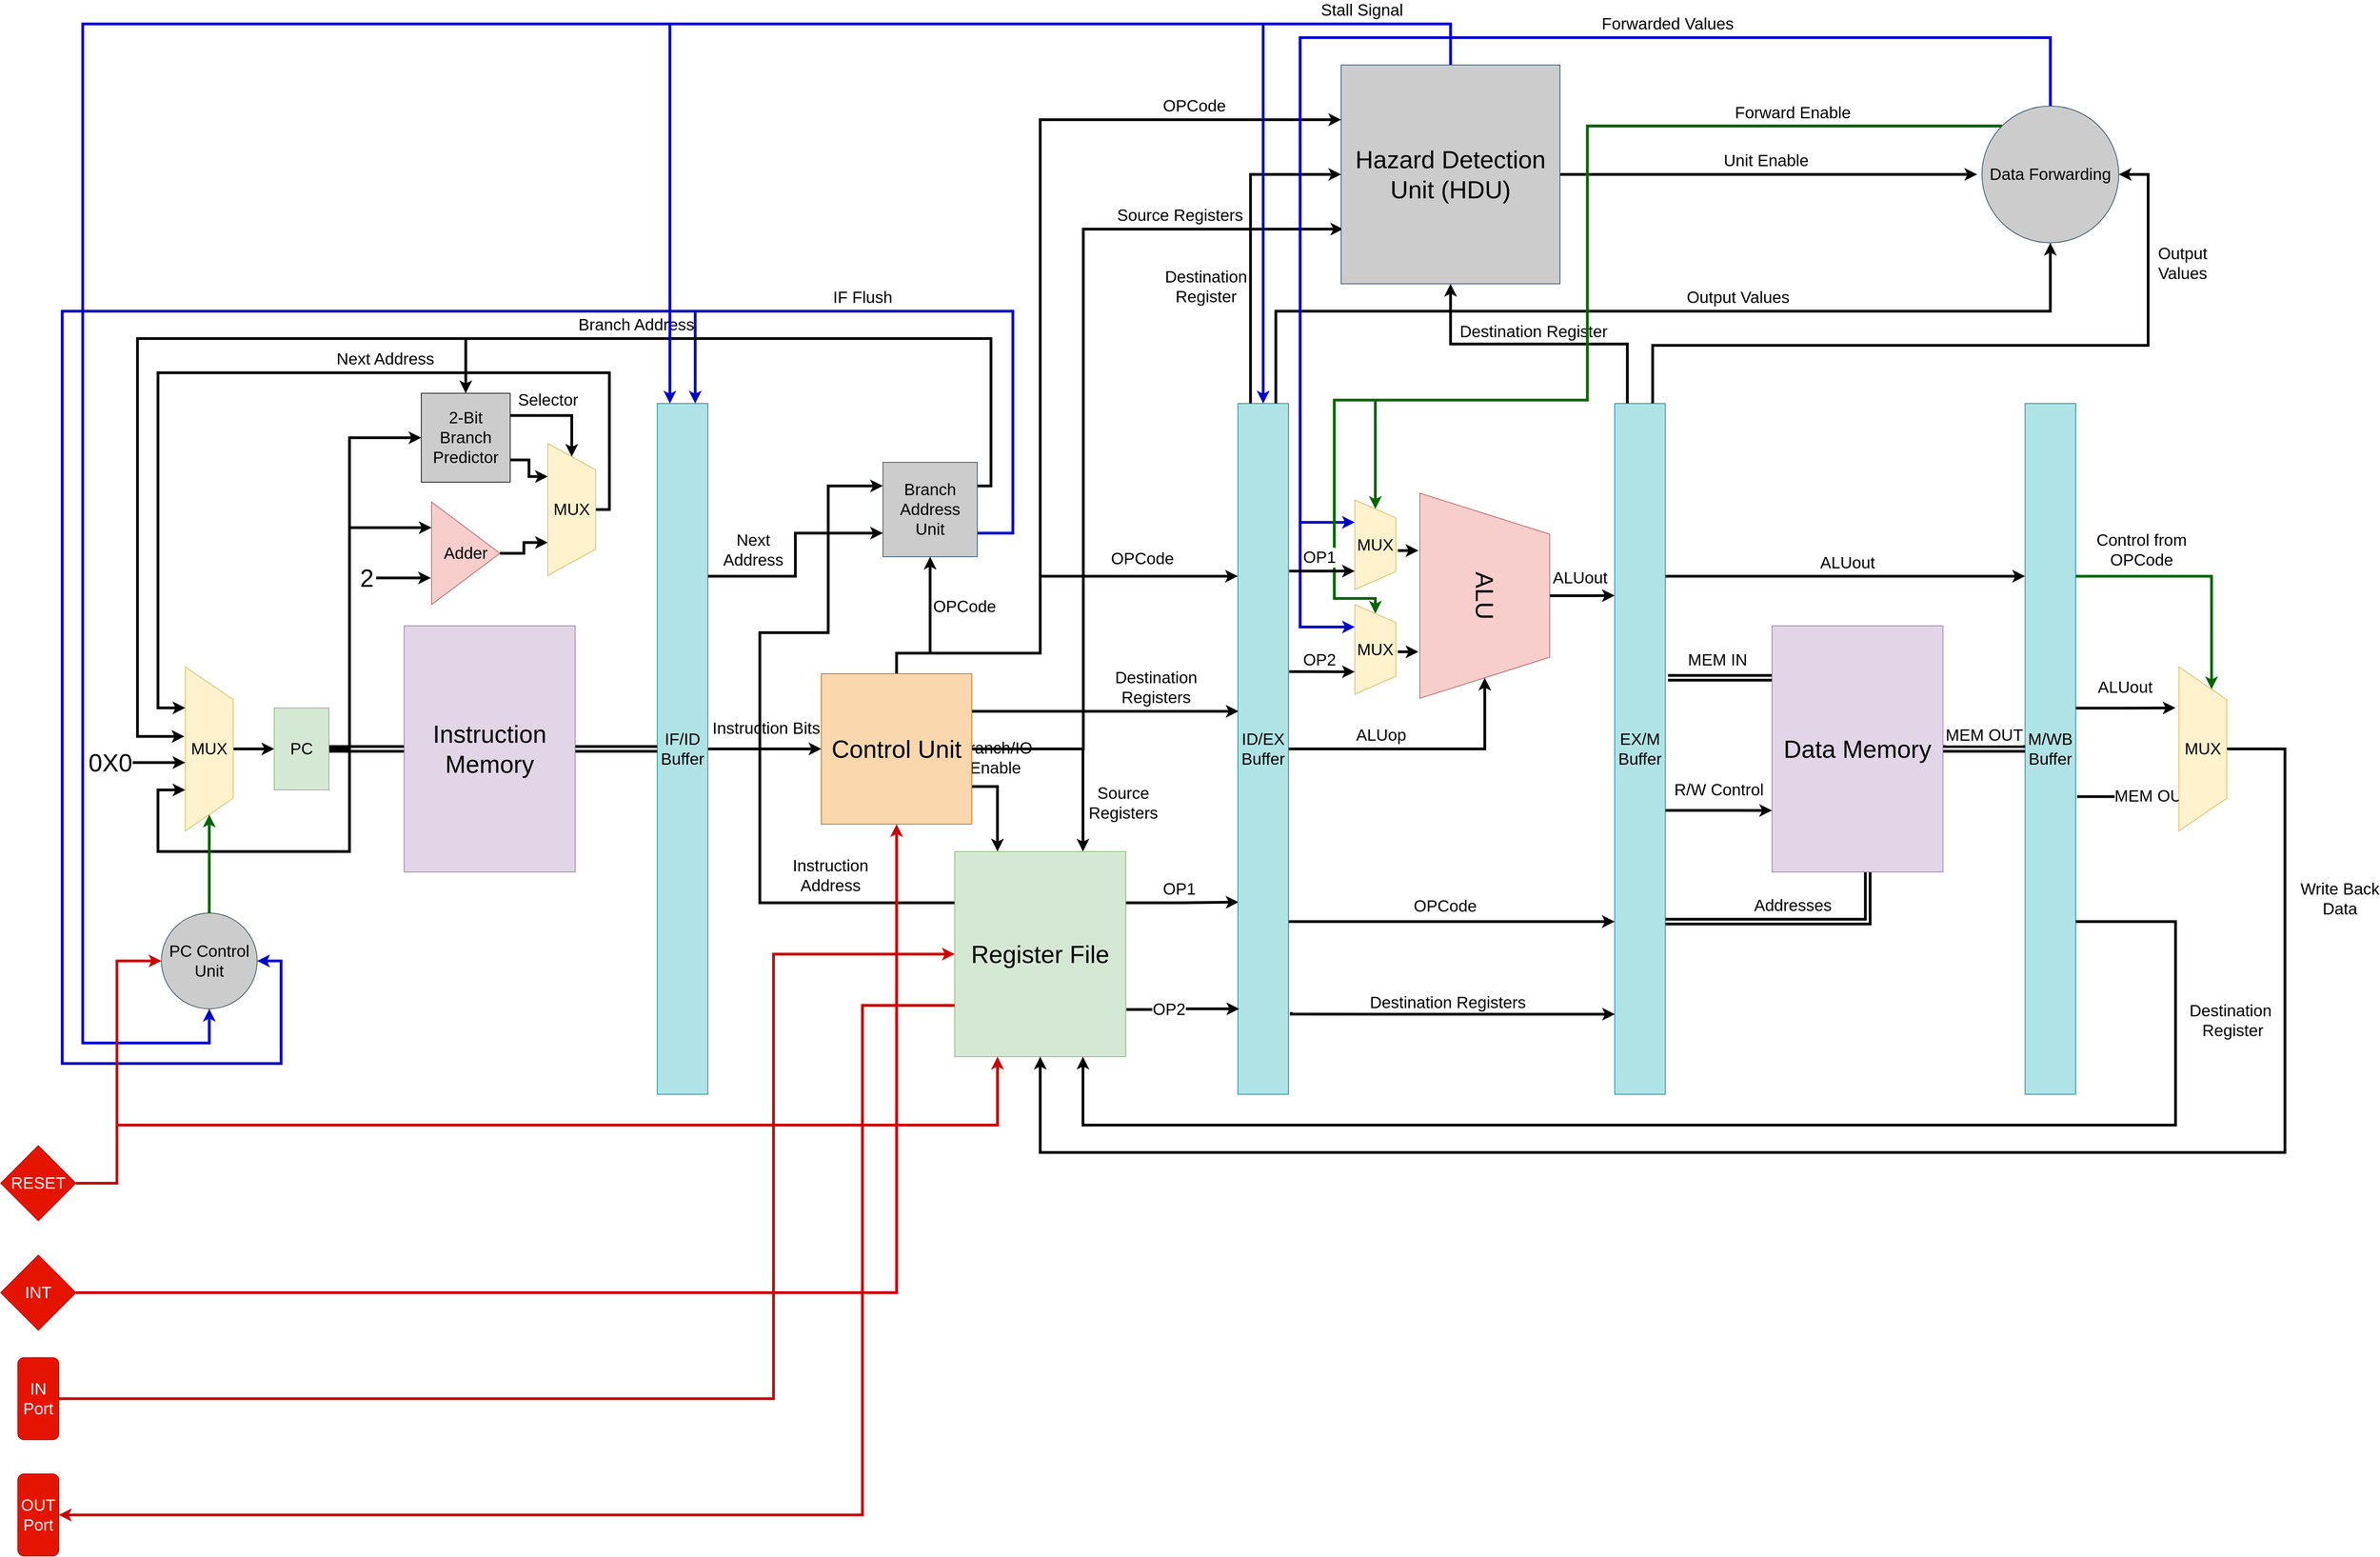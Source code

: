 <mxfile version="12.9.4" type="device"><diagram id="KedJpONGcXn5j1Daxanv" name="Page-1"><mxGraphModel dx="3958" dy="2390" grid="1" gridSize="10" guides="1" tooltips="1" connect="1" arrows="1" fold="1" page="1" pageScale="1" pageWidth="850" pageHeight="1100" math="0" shadow="0"><root><mxCell id="0"/><mxCell id="1" parent="0"/><mxCell id="0YQFUUWVZNCYyhDCYya--31" value="&lt;font style=&quot;font-size: 24px&quot;&gt;Instruction&amp;nbsp;Bits&lt;/font&gt;" style="edgeStyle=orthogonalEdgeStyle;rounded=0;orthogonalLoop=1;jettySize=auto;html=1;exitX=1;exitY=0.5;exitDx=0;exitDy=0;entryX=0;entryY=0.5;entryDx=0;entryDy=0;fillColor=none;strokeWidth=4;" parent="1" source="0YQFUUWVZNCYyhDCYya--1" target="0YQFUUWVZNCYyhDCYya--27" edge="1"><mxGeometry x="0.036" y="30" relative="1" as="geometry"><mxPoint x="-1" as="offset"/></mxGeometry></mxCell><mxCell id="0YQFUUWVZNCYyhDCYya--141" value="&lt;font style=&quot;font-size: 24px&quot;&gt;Next &lt;br&gt;Address&lt;/font&gt;" style="edgeStyle=orthogonalEdgeStyle;rounded=0;orthogonalLoop=1;jettySize=auto;html=1;exitX=1;exitY=0.25;exitDx=0;exitDy=0;entryX=0;entryY=0.75;entryDx=0;entryDy=0;strokeColor=#000000;strokeWidth=4;fillColor=none;" parent="1" source="0YQFUUWVZNCYyhDCYya--1" target="0YQFUUWVZNCYyhDCYya--40" edge="1"><mxGeometry x="0.038" y="62" relative="1" as="geometry"><mxPoint y="-1" as="offset"/></mxGeometry></mxCell><mxCell id="0YQFUUWVZNCYyhDCYya--1" value="&lt;font style=&quot;font-size: 24px&quot;&gt;IF/ID Buffer&lt;/font&gt;" style="rounded=0;whiteSpace=wrap;html=1;fillColor=#b0e3e6;strokeColor=#0e8088;" parent="1" vertex="1"><mxGeometry x="-100" y="125" width="74" height="1010" as="geometry"/></mxCell><mxCell id="0YQFUUWVZNCYyhDCYya--137" style="edgeStyle=orthogonalEdgeStyle;rounded=0;orthogonalLoop=1;jettySize=auto;html=1;exitX=1;exitY=0.5;exitDx=0;exitDy=0;entryX=0.75;entryY=1;entryDx=0;entryDy=0;strokeColor=#000000;strokeWidth=4;fillColor=none;" parent="1" source="0YQFUUWVZNCYyhDCYya--4" target="0YQFUUWVZNCYyhDCYya--134" edge="1"><mxGeometry relative="1" as="geometry"/></mxCell><mxCell id="0YQFUUWVZNCYyhDCYya--4" value="&lt;div&gt;&lt;span style=&quot;font-size: 24px&quot;&gt;Adder&lt;/span&gt;&lt;/div&gt;" style="triangle;whiteSpace=wrap;html=1;align=center;fillColor=#f8cecc;strokeColor=#b85450;" parent="1" vertex="1"><mxGeometry x="-430" y="269" width="100" height="150" as="geometry"/></mxCell><mxCell id="0YQFUUWVZNCYyhDCYya--5" value="" style="endArrow=classic;html=1;strokeWidth=4;" parent="1" edge="1"><mxGeometry width="50" height="50" relative="1" as="geometry"><mxPoint x="-511" y="380" as="sourcePoint"/><mxPoint x="-431" y="380" as="targetPoint"/></mxGeometry></mxCell><mxCell id="0YQFUUWVZNCYyhDCYya--6" value="&lt;font style=&quot;font-size: 36px&quot;&gt;2&lt;/font&gt;" style="text;html=1;align=center;verticalAlign=middle;resizable=0;points=[];autosize=1;" parent="1" vertex="1"><mxGeometry x="-545" y="365" width="40" height="30" as="geometry"/></mxCell><mxCell id="0YQFUUWVZNCYyhDCYya--10" style="edgeStyle=orthogonalEdgeStyle;rounded=0;orthogonalLoop=1;jettySize=auto;html=1;exitX=0.5;exitY=0;exitDx=0;exitDy=0;entryX=0;entryY=0.5;entryDx=0;entryDy=0;strokeWidth=4;" parent="1" source="0YQFUUWVZNCYyhDCYya--7" target="0YQFUUWVZNCYyhDCYya--9" edge="1"><mxGeometry relative="1" as="geometry"/></mxCell><mxCell id="0YQFUUWVZNCYyhDCYya--7" value="&lt;font style=&quot;font-size: 24px&quot;&gt;MUX&lt;/font&gt;" style="shape=trapezoid;perimeter=trapezoidPerimeter;whiteSpace=wrap;html=1;direction=south;fillColor=#fff2cc;strokeColor=#d6b656;" parent="1" vertex="1"><mxGeometry x="-790" y="510" width="70" height="240" as="geometry"/></mxCell><mxCell id="0YQFUUWVZNCYyhDCYya--13" style="edgeStyle=orthogonalEdgeStyle;rounded=0;orthogonalLoop=1;jettySize=auto;html=1;exitX=1;exitY=0.5;exitDx=0;exitDy=0;entryX=0;entryY=0.5;entryDx=0;entryDy=0;strokeWidth=4;shape=link;" parent="1" source="0YQFUUWVZNCYyhDCYya--9" target="0YQFUUWVZNCYyhDCYya--72" edge="1"><mxGeometry relative="1" as="geometry"><mxPoint x="-510" y="630" as="targetPoint"/></mxGeometry></mxCell><mxCell id="0YQFUUWVZNCYyhDCYya--14" style="edgeStyle=orthogonalEdgeStyle;rounded=0;orthogonalLoop=1;jettySize=auto;html=1;exitX=1;exitY=0.5;exitDx=0;exitDy=0;entryX=0;entryY=0.25;entryDx=0;entryDy=0;strokeWidth=4;" parent="1" source="0YQFUUWVZNCYyhDCYya--9" target="0YQFUUWVZNCYyhDCYya--4" edge="1"><mxGeometry relative="1" as="geometry"><Array as="points"><mxPoint x="-550" y="630"/><mxPoint x="-550" y="307"/></Array></mxGeometry></mxCell><mxCell id="0YQFUUWVZNCYyhDCYya--16" style="edgeStyle=orthogonalEdgeStyle;rounded=0;orthogonalLoop=1;jettySize=auto;html=1;exitX=1;exitY=0.5;exitDx=0;exitDy=0;entryX=0.75;entryY=1;entryDx=0;entryDy=0;strokeWidth=4;" parent="1" source="0YQFUUWVZNCYyhDCYya--9" target="0YQFUUWVZNCYyhDCYya--7" edge="1"><mxGeometry relative="1" as="geometry"><Array as="points"><mxPoint x="-550" y="630"/><mxPoint x="-550" y="780"/><mxPoint x="-830" y="780"/><mxPoint x="-830" y="690"/></Array></mxGeometry></mxCell><mxCell id="0YQFUUWVZNCYyhDCYya--133" style="edgeStyle=orthogonalEdgeStyle;rounded=0;orthogonalLoop=1;jettySize=auto;html=1;exitX=1;exitY=0.5;exitDx=0;exitDy=0;entryX=0;entryY=0.5;entryDx=0;entryDy=0;strokeColor=#000000;strokeWidth=4;fillColor=none;" parent="1" source="0YQFUUWVZNCYyhDCYya--9" target="0YQFUUWVZNCYyhDCYya--132" edge="1"><mxGeometry relative="1" as="geometry"><Array as="points"><mxPoint x="-550" y="630"/><mxPoint x="-550" y="175"/></Array></mxGeometry></mxCell><mxCell id="0YQFUUWVZNCYyhDCYya--9" value="&lt;font style=&quot;font-size: 24px&quot;&gt;PC&lt;/font&gt;" style="rounded=0;whiteSpace=wrap;html=1;fillColor=#d5e8d4;strokeColor=#82b366;" parent="1" vertex="1"><mxGeometry x="-660" y="570" width="80" height="120" as="geometry"/></mxCell><mxCell id="0YQFUUWVZNCYyhDCYya--19" style="edgeStyle=orthogonalEdgeStyle;rounded=0;orthogonalLoop=1;jettySize=auto;html=1;exitX=1;exitY=0.5;exitDx=0;exitDy=0;strokeWidth=4;shape=link;" parent="1" source="0YQFUUWVZNCYyhDCYya--72" edge="1"><mxGeometry relative="1" as="geometry"><mxPoint x="-100" y="630" as="targetPoint"/><mxPoint x="-160" y="630" as="sourcePoint"/></mxGeometry></mxCell><mxCell id="0YQFUUWVZNCYyhDCYya--24" style="edgeStyle=orthogonalEdgeStyle;rounded=0;orthogonalLoop=1;jettySize=auto;html=1;exitX=0.5;exitY=0;exitDx=0;exitDy=0;strokeColor=#006600;strokeWidth=4;" parent="1" source="0YQFUUWVZNCYyhDCYya--21" target="0YQFUUWVZNCYyhDCYya--7" edge="1"><mxGeometry relative="1" as="geometry"/></mxCell><mxCell id="0YQFUUWVZNCYyhDCYya--21" value="&lt;font style=&quot;font-size: 24px&quot;&gt;PC Control Unit&lt;/font&gt;" style="ellipse;whiteSpace=wrap;html=1;aspect=fixed;fillColor=#CCCCCC;strokeColor=#23445d;" parent="1" vertex="1"><mxGeometry x="-825" y="870" width="140" height="140" as="geometry"/></mxCell><mxCell id="0YQFUUWVZNCYyhDCYya--36" style="edgeStyle=orthogonalEdgeStyle;rounded=0;orthogonalLoop=1;jettySize=auto;html=1;exitX=1;exitY=0.25;exitDx=0;exitDy=0;fillColor=none;strokeWidth=4;" parent="1" source="0YQFUUWVZNCYyhDCYya--27" edge="1"><mxGeometry relative="1" as="geometry"><mxPoint x="750" y="575" as="targetPoint"/><Array as="points"><mxPoint x="710" y="575"/><mxPoint x="710" y="575"/></Array></mxGeometry></mxCell><mxCell id="0YQFUUWVZNCYyhDCYya--38" value="&lt;span style=&quot;font-size: 24px&quot;&gt;Destination &lt;br&gt;Registers&lt;/span&gt;" style="text;html=1;align=center;verticalAlign=middle;resizable=0;points=[];labelBackgroundColor=#ffffff;" parent="0YQFUUWVZNCYyhDCYya--36" vertex="1" connectable="0"><mxGeometry x="0.193" y="2" relative="1" as="geometry"><mxPoint x="36.67" y="-33" as="offset"/></mxGeometry></mxCell><mxCell id="0YQFUUWVZNCYyhDCYya--45" style="edgeStyle=orthogonalEdgeStyle;rounded=0;orthogonalLoop=1;jettySize=auto;html=1;exitX=0.5;exitY=0;exitDx=0;exitDy=0;entryX=0.5;entryY=1;entryDx=0;entryDy=0;fillColor=none;strokeWidth=4;" parent="1" source="0YQFUUWVZNCYyhDCYya--27" target="0YQFUUWVZNCYyhDCYya--40" edge="1"><mxGeometry relative="1" as="geometry"><Array as="points"><mxPoint x="250" y="490"/><mxPoint x="299" y="490"/></Array></mxGeometry></mxCell><mxCell id="0YQFUUWVZNCYyhDCYya--79" style="edgeStyle=orthogonalEdgeStyle;rounded=0;orthogonalLoop=1;jettySize=auto;html=1;exitX=1;exitY=0.5;exitDx=0;exitDy=0;entryX=0;entryY=0.75;entryDx=0;entryDy=0;fillColor=none;strokeWidth=4;" parent="1" edge="1"><mxGeometry relative="1" as="geometry"><Array as="points"><mxPoint x="523" y="630"/><mxPoint x="523" y="-130"/></Array><mxPoint x="363" y="630" as="sourcePoint"/><mxPoint x="903" y="-130" as="targetPoint"/></mxGeometry></mxCell><mxCell id="0YQFUUWVZNCYyhDCYya--84" value="&lt;font style=&quot;font-size: 24px&quot;&gt;Source Registers&lt;/font&gt;" style="text;html=1;align=center;verticalAlign=middle;resizable=0;points=[];labelBackgroundColor=#ffffff;" parent="0YQFUUWVZNCYyhDCYya--79" vertex="1" connectable="0"><mxGeometry x="0.632" y="8" relative="1" as="geometry"><mxPoint y="-12" as="offset"/></mxGeometry></mxCell><mxCell id="0YQFUUWVZNCYyhDCYya--80" value="&lt;font style=&quot;font-size: 24px&quot;&gt;OPCode&lt;/font&gt;" style="edgeStyle=orthogonalEdgeStyle;rounded=0;orthogonalLoop=1;jettySize=auto;html=1;exitX=0.5;exitY=0;exitDx=0;exitDy=0;entryX=0;entryY=0.25;entryDx=0;entryDy=0;fillColor=none;strokeWidth=4;" parent="1" source="0YQFUUWVZNCYyhDCYya--27" target="0YQFUUWVZNCYyhDCYya--73" edge="1"><mxGeometry x="0.705" y="20" relative="1" as="geometry"><Array as="points"><mxPoint x="250" y="490"/><mxPoint x="460" y="490"/><mxPoint x="460" y="-290"/></Array><mxPoint as="offset"/></mxGeometry></mxCell><mxCell id="0YQFUUWVZNCYyhDCYya--142" value="&lt;font style=&quot;font-size: 24px&quot;&gt;Instruction&lt;br&gt;Address&lt;/font&gt;" style="edgeStyle=orthogonalEdgeStyle;rounded=0;orthogonalLoop=1;jettySize=auto;html=1;exitX=0;exitY=0.25;exitDx=0;exitDy=0;entryX=0;entryY=0.25;entryDx=0;entryDy=0;strokeColor=#000000;strokeWidth=4;fillColor=none;" parent="1" source="0YQFUUWVZNCYyhDCYya--30" target="0YQFUUWVZNCYyhDCYya--40" edge="1"><mxGeometry x="-0.736" y="57" relative="1" as="geometry"><Array as="points"><mxPoint x="50" y="855"/><mxPoint x="50" y="460"/><mxPoint x="150" y="460"/><mxPoint x="150" y="246"/></Array><mxPoint x="-40" y="-97" as="offset"/></mxGeometry></mxCell><mxCell id="Mf_YbZoXSTMdhLAGvgSt-5" value="&lt;span style=&quot;font-size: 24px&quot;&gt;Branch/IO&lt;br&gt;&lt;/span&gt;&lt;span style=&quot;font-size: 24px&quot;&gt;Enable&lt;/span&gt;" style="edgeStyle=orthogonalEdgeStyle;rounded=0;orthogonalLoop=1;jettySize=auto;html=1;exitX=1;exitY=0.75;exitDx=0;exitDy=0;entryX=0.25;entryY=0;entryDx=0;entryDy=0;strokeColor=#000000;strokeWidth=4;" edge="1" parent="1" source="0YQFUUWVZNCYyhDCYya--27" target="0YQFUUWVZNCYyhDCYya--30"><mxGeometry x="-0.434" y="-67" relative="1" as="geometry"><Array as="points"><mxPoint x="398" y="685"/></Array><mxPoint x="63" y="-42" as="offset"/></mxGeometry></mxCell><mxCell id="Mf_YbZoXSTMdhLAGvgSt-6" value="&lt;span style=&quot;font-size: 24px&quot;&gt;Source &lt;br&gt;Registers&lt;/span&gt;" style="edgeStyle=orthogonalEdgeStyle;rounded=0;orthogonalLoop=1;jettySize=auto;html=1;exitX=1;exitY=0.5;exitDx=0;exitDy=0;entryX=0.75;entryY=0;entryDx=0;entryDy=0;strokeColor=#000000;strokeWidth=4;" edge="1" parent="1" source="0YQFUUWVZNCYyhDCYya--27" target="0YQFUUWVZNCYyhDCYya--30"><mxGeometry x="0.552" y="57" relative="1" as="geometry"><mxPoint x="1" y="-1" as="offset"/></mxGeometry></mxCell><mxCell id="Mf_YbZoXSTMdhLAGvgSt-8" style="edgeStyle=orthogonalEdgeStyle;rounded=0;orthogonalLoop=1;jettySize=auto;html=1;exitX=0.5;exitY=0;exitDx=0;exitDy=0;entryX=0;entryY=0.25;entryDx=0;entryDy=0;strokeColor=#000000;strokeWidth=4;" edge="1" parent="1" source="0YQFUUWVZNCYyhDCYya--27" target="0YQFUUWVZNCYyhDCYya--37"><mxGeometry relative="1" as="geometry"><Array as="points"><mxPoint x="250" y="490"/><mxPoint x="460" y="490"/><mxPoint x="460" y="378"/></Array></mxGeometry></mxCell><mxCell id="0YQFUUWVZNCYyhDCYya--27" value="&lt;font style=&quot;font-size: 36px&quot;&gt;Control Unit&lt;/font&gt;" style="whiteSpace=wrap;html=1;aspect=fixed;fillColor=#fad7ac;strokeColor=#b46504;" parent="1" vertex="1"><mxGeometry x="140" y="520" width="220" height="220" as="geometry"/></mxCell><mxCell id="0YQFUUWVZNCYyhDCYya--44" value="&lt;font style=&quot;font-size: 24px&quot;&gt;OP1&lt;br&gt;&lt;/font&gt;" style="edgeStyle=orthogonalEdgeStyle;rounded=0;orthogonalLoop=1;jettySize=auto;html=1;exitX=1;exitY=0.25;exitDx=0;exitDy=0;fillColor=none;strokeWidth=4;" parent="1" source="0YQFUUWVZNCYyhDCYya--30" edge="1"><mxGeometry x="-0.059" y="20" relative="1" as="geometry"><mxPoint x="750" y="854" as="targetPoint"/><mxPoint as="offset"/></mxGeometry></mxCell><mxCell id="i5M3Qgs1xNq90Zo2xKwt-6" style="edgeStyle=orthogonalEdgeStyle;rounded=0;orthogonalLoop=1;jettySize=auto;html=1;exitX=0;exitY=0.75;exitDx=0;exitDy=0;entryX=0.5;entryY=0;entryDx=0;entryDy=0;strokeColor=#CC0000;strokeWidth=4;" parent="1" source="0YQFUUWVZNCYyhDCYya--30" target="i5M3Qgs1xNq90Zo2xKwt-3" edge="1"><mxGeometry relative="1" as="geometry"><Array as="points"><mxPoint x="200" y="1005"/><mxPoint x="200" y="1750"/></Array></mxGeometry></mxCell><mxCell id="0YQFUUWVZNCYyhDCYya--30" value="&lt;font style=&quot;font-size: 36px&quot;&gt;Register File&lt;/font&gt;" style="rounded=0;whiteSpace=wrap;html=1;fillColor=#d5e8d4;strokeColor=#82b366;" parent="1" vertex="1"><mxGeometry x="335" y="780" width="250" height="300" as="geometry"/></mxCell><mxCell id="0YQFUUWVZNCYyhDCYya--53" value="&lt;font style=&quot;font-size: 24px&quot;&gt;ALUop&lt;/font&gt;" style="edgeStyle=orthogonalEdgeStyle;rounded=0;orthogonalLoop=1;jettySize=auto;html=1;exitX=1;exitY=0.5;exitDx=0;exitDy=0;entryX=1;entryY=0.5;entryDx=0;entryDy=0;fillColor=none;strokeWidth=4;" parent="1" source="0YQFUUWVZNCYyhDCYya--37" target="0YQFUUWVZNCYyhDCYya--47" edge="1"><mxGeometry x="-0.314" y="20" relative="1" as="geometry"><Array as="points"><mxPoint x="1110" y="630"/></Array><mxPoint x="1" as="offset"/></mxGeometry></mxCell><mxCell id="0YQFUUWVZNCYyhDCYya--54" style="edgeStyle=orthogonalEdgeStyle;rounded=0;orthogonalLoop=1;jettySize=auto;html=1;exitX=1;exitY=0.75;exitDx=0;exitDy=0;entryX=0;entryY=0.75;entryDx=0;entryDy=0;fillColor=none;strokeWidth=4;" parent="1" source="0YQFUUWVZNCYyhDCYya--37" target="0YQFUUWVZNCYyhDCYya--50" edge="1"><mxGeometry relative="1" as="geometry"/></mxCell><mxCell id="0YQFUUWVZNCYyhDCYya--55" value="&lt;font style=&quot;font-size: 24px&quot;&gt;OPCode&amp;nbsp;&lt;/font&gt;" style="text;html=1;align=center;verticalAlign=middle;resizable=0;points=[];labelBackgroundColor=#ffffff;" parent="0YQFUUWVZNCYyhDCYya--54" vertex="1" connectable="0"><mxGeometry x="-0.177" y="-9" relative="1" as="geometry"><mxPoint x="35" y="-31.5" as="offset"/></mxGeometry></mxCell><mxCell id="0YQFUUWVZNCYyhDCYya--81" value="&lt;font style=&quot;font-size: 24px&quot;&gt;Destination&lt;br&gt;Register&lt;/font&gt;" style="edgeStyle=orthogonalEdgeStyle;rounded=0;orthogonalLoop=1;jettySize=auto;html=1;exitX=0.25;exitY=0;exitDx=0;exitDy=0;entryX=0;entryY=0.5;entryDx=0;entryDy=0;fillColor=none;strokeWidth=4;" parent="1" source="0YQFUUWVZNCYyhDCYya--37" target="0YQFUUWVZNCYyhDCYya--73" edge="1"><mxGeometry x="-0.265" y="66" relative="1" as="geometry"><mxPoint y="1" as="offset"/></mxGeometry></mxCell><mxCell id="0YQFUUWVZNCYyhDCYya--89" value="&lt;font style=&quot;font-size: 24px&quot;&gt;Output Values&lt;/font&gt;" style="edgeStyle=orthogonalEdgeStyle;rounded=0;orthogonalLoop=1;jettySize=auto;html=1;exitX=0.75;exitY=0;exitDx=0;exitDy=0;entryX=0.5;entryY=1;entryDx=0;entryDy=0;fillColor=none;strokeWidth=4;" parent="1" source="0YQFUUWVZNCYyhDCYya--37" target="0YQFUUWVZNCYyhDCYya--85" edge="1"><mxGeometry x="0.185" y="20" relative="1" as="geometry"><Array as="points"><mxPoint x="805" y="-10"/><mxPoint x="1937" y="-10"/></Array><mxPoint as="offset"/></mxGeometry></mxCell><mxCell id="Mf_YbZoXSTMdhLAGvgSt-16" style="edgeStyle=orthogonalEdgeStyle;rounded=0;orthogonalLoop=1;jettySize=auto;html=1;exitX=1.054;exitY=0.881;exitDx=0;exitDy=0;entryX=0.005;entryY=0.884;entryDx=0;entryDy=0;strokeColor=#000000;strokeWidth=4;exitPerimeter=0;entryPerimeter=0;" edge="1" parent="1" source="0YQFUUWVZNCYyhDCYya--37" target="0YQFUUWVZNCYyhDCYya--50"><mxGeometry relative="1" as="geometry"><Array as="points"><mxPoint x="827" y="1018"/></Array></mxGeometry></mxCell><mxCell id="0YQFUUWVZNCYyhDCYya--37" value="&lt;font style=&quot;font-size: 24px&quot;&gt;ID/EX Buffer&lt;/font&gt;" style="rounded=0;whiteSpace=wrap;html=1;fillColor=#b0e3e6;strokeColor=#0e8088;" parent="1" vertex="1"><mxGeometry x="749" y="125" width="74" height="1010" as="geometry"/></mxCell><mxCell id="0YQFUUWVZNCYyhDCYya--42" style="edgeStyle=orthogonalEdgeStyle;rounded=0;orthogonalLoop=1;jettySize=auto;html=1;exitX=1;exitY=0.25;exitDx=0;exitDy=0;entryX=0.424;entryY=1.019;entryDx=0;entryDy=0;fillColor=none;strokeWidth=4;entryPerimeter=0;" parent="1" source="0YQFUUWVZNCYyhDCYya--40" target="0YQFUUWVZNCYyhDCYya--7" edge="1"><mxGeometry relative="1" as="geometry"><Array as="points"><mxPoint x="388" y="246"/><mxPoint x="388" y="30"/><mxPoint x="-860" y="30"/><mxPoint x="-860" y="612"/></Array></mxGeometry></mxCell><mxCell id="0YQFUUWVZNCYyhDCYya--43" value="&lt;font style=&quot;font-size: 24px&quot;&gt;Branch Address&lt;/font&gt;" style="text;html=1;align=center;verticalAlign=middle;resizable=0;points=[];labelBackgroundColor=#ffffff;" parent="0YQFUUWVZNCYyhDCYya--42" vertex="1" connectable="0"><mxGeometry x="-0.518" y="10" relative="1" as="geometry"><mxPoint x="-240" y="-30" as="offset"/></mxGeometry></mxCell><mxCell id="0YQFUUWVZNCYyhDCYya--140" value="&lt;font style=&quot;font-size: 24px&quot;&gt;IF Flush&lt;/font&gt;" style="edgeStyle=orthogonalEdgeStyle;rounded=0;orthogonalLoop=1;jettySize=auto;html=1;exitX=1;exitY=0.75;exitDx=0;exitDy=0;entryX=0.75;entryY=0;entryDx=0;entryDy=0;strokeColor=#0000CC;strokeWidth=4;fillColor=none;" parent="1" source="0YQFUUWVZNCYyhDCYya--40" target="0YQFUUWVZNCYyhDCYya--1" edge="1"><mxGeometry x="0.222" y="-20" relative="1" as="geometry"><Array as="points"><mxPoint x="420" y="315"/><mxPoint x="420" y="-10"/><mxPoint x="-44" y="-10"/></Array><mxPoint as="offset"/></mxGeometry></mxCell><mxCell id="i5M3Qgs1xNq90Zo2xKwt-1" style="edgeStyle=orthogonalEdgeStyle;rounded=0;orthogonalLoop=1;jettySize=auto;html=1;exitX=1;exitY=0.25;exitDx=0;exitDy=0;entryX=0.5;entryY=0;entryDx=0;entryDy=0;strokeWidth=4;" parent="1" source="0YQFUUWVZNCYyhDCYya--40" target="0YQFUUWVZNCYyhDCYya--132" edge="1"><mxGeometry relative="1" as="geometry"><Array as="points"><mxPoint x="388" y="246"/><mxPoint x="388" y="30"/><mxPoint x="-380" y="30"/></Array></mxGeometry></mxCell><mxCell id="Mf_YbZoXSTMdhLAGvgSt-1" style="edgeStyle=orthogonalEdgeStyle;rounded=0;orthogonalLoop=1;jettySize=auto;html=1;exitX=1;exitY=0.75;exitDx=0;exitDy=0;entryX=1;entryY=0.5;entryDx=0;entryDy=0;strokeWidth=4;strokeColor=#0000CC;" edge="1" parent="1" source="0YQFUUWVZNCYyhDCYya--40" target="0YQFUUWVZNCYyhDCYya--21"><mxGeometry relative="1" as="geometry"><Array as="points"><mxPoint x="420" y="315"/><mxPoint x="420" y="-10"/><mxPoint x="-970" y="-10"/><mxPoint x="-970" y="1090"/><mxPoint x="-650" y="1090"/><mxPoint x="-650" y="940"/></Array></mxGeometry></mxCell><mxCell id="0YQFUUWVZNCYyhDCYya--40" value="&lt;font style=&quot;font-size: 24px&quot;&gt;Branch Address Unit&lt;/font&gt;" style="whiteSpace=wrap;html=1;aspect=fixed;fillColor=#CCCCCC;strokeColor=#23445d;" parent="1" vertex="1"><mxGeometry x="230" y="211" width="138" height="138" as="geometry"/></mxCell><mxCell id="0YQFUUWVZNCYyhDCYya--64" value="&lt;font style=&quot;font-size: 24px&quot;&gt;ALUout&lt;/font&gt;" style="edgeStyle=orthogonalEdgeStyle;rounded=0;orthogonalLoop=1;jettySize=auto;html=1;exitX=0.5;exitY=0;exitDx=0;exitDy=0;fillColor=none;entryX=0;entryY=0.278;entryDx=0;entryDy=0;entryPerimeter=0;strokeWidth=4;" parent="1" source="0YQFUUWVZNCYyhDCYya--47" target="0YQFUUWVZNCYyhDCYya--50" edge="1"><mxGeometry x="0.002" y="26" relative="1" as="geometry"><mxPoint x="1290" y="406" as="targetPoint"/><mxPoint x="-3" as="offset"/></mxGeometry></mxCell><mxCell id="0YQFUUWVZNCYyhDCYya--47" value="&lt;font style=&quot;font-size: 36px&quot;&gt;ALU&lt;/font&gt;" style="shape=trapezoid;perimeter=trapezoidPerimeter;whiteSpace=wrap;html=1;rotation=90;fillColor=#f8cecc;strokeColor=#b85450;" parent="1" vertex="1"><mxGeometry x="960" y="311" width="300" height="190" as="geometry"/></mxCell><mxCell id="0YQFUUWVZNCYyhDCYya--59" style="edgeStyle=orthogonalEdgeStyle;rounded=0;orthogonalLoop=1;jettySize=auto;html=1;exitX=1;exitY=0.25;exitDx=0;exitDy=0;entryX=0;entryY=0.25;entryDx=0;entryDy=0;fillColor=none;strokeWidth=4;" parent="1" source="0YQFUUWVZNCYyhDCYya--50" target="0YQFUUWVZNCYyhDCYya--56" edge="1"><mxGeometry relative="1" as="geometry"/></mxCell><mxCell id="0YQFUUWVZNCYyhDCYya--65" value="&lt;font style=&quot;font-size: 24px&quot;&gt;ALUout&lt;/font&gt;" style="text;html=1;align=center;verticalAlign=middle;resizable=0;points=[];labelBackgroundColor=#ffffff;" parent="0YQFUUWVZNCYyhDCYya--59" vertex="1" connectable="0"><mxGeometry x="-0.399" y="-2" relative="1" as="geometry"><mxPoint x="108" y="-21.5" as="offset"/></mxGeometry></mxCell><mxCell id="0YQFUUWVZNCYyhDCYya--60" value="&lt;font style=&quot;font-size: 24px&quot;&gt;MEM IN&lt;/font&gt;" style="edgeStyle=orthogonalEdgeStyle;rounded=0;orthogonalLoop=1;jettySize=auto;html=1;exitX=1.054;exitY=0.397;exitDx=0;exitDy=0;entryX=0;entryY=0.211;entryDx=0;entryDy=0;entryPerimeter=0;fillColor=none;exitPerimeter=0;strokeWidth=4;shape=link;" parent="1" edge="1"><mxGeometry x="-0.053" y="26" relative="1" as="geometry"><mxPoint x="1377.996" y="525.97" as="sourcePoint"/><mxPoint x="1530" y="525.96" as="targetPoint"/><mxPoint as="offset"/></mxGeometry></mxCell><mxCell id="0YQFUUWVZNCYyhDCYya--61" value="&lt;font style=&quot;font-size: 24px&quot;&gt;R/W Control&lt;/font&gt;" style="edgeStyle=orthogonalEdgeStyle;rounded=0;orthogonalLoop=1;jettySize=auto;html=1;exitX=1;exitY=0.589;exitDx=0;exitDy=0;entryX=0;entryY=0.75;entryDx=0;entryDy=0;fillColor=none;exitPerimeter=0;strokeWidth=4;" parent="1" source="0YQFUUWVZNCYyhDCYya--50" target="0YQFUUWVZNCYyhDCYya--57" edge="1"><mxGeometry x="-0.001" y="30" relative="1" as="geometry"><mxPoint as="offset"/></mxGeometry></mxCell><mxCell id="0YQFUUWVZNCYyhDCYya--63" value="&lt;font style=&quot;font-size: 24px&quot;&gt;Addresses&lt;/font&gt;" style="edgeStyle=orthogonalEdgeStyle;rounded=0;orthogonalLoop=1;jettySize=auto;html=1;exitX=1;exitY=0.75;exitDx=0;exitDy=0;entryX=0.56;entryY=1;entryDx=0;entryDy=0;entryPerimeter=0;fillColor=none;strokeWidth=4;shape=link;" parent="1" source="0YQFUUWVZNCYyhDCYya--50" target="0YQFUUWVZNCYyhDCYya--57" edge="1"><mxGeometry x="0.729" y="110" relative="1" as="geometry"><mxPoint y="-1" as="offset"/></mxGeometry></mxCell><mxCell id="0YQFUUWVZNCYyhDCYya--83" value="&lt;font style=&quot;font-size: 24px&quot;&gt;Destination Register&lt;/font&gt;" style="edgeStyle=orthogonalEdgeStyle;rounded=0;orthogonalLoop=1;jettySize=auto;html=1;exitX=0.25;exitY=0;exitDx=0;exitDy=0;entryX=0.5;entryY=1;entryDx=0;entryDy=0;fillColor=none;strokeWidth=4;" parent="1" source="0YQFUUWVZNCYyhDCYya--50" target="0YQFUUWVZNCYyhDCYya--73" edge="1"><mxGeometry x="0.037" y="-18" relative="1" as="geometry"><Array as="points"><mxPoint x="1319" y="38"/><mxPoint x="1060" y="38"/></Array><mxPoint as="offset"/></mxGeometry></mxCell><mxCell id="0YQFUUWVZNCYyhDCYya--88" value="&lt;font style=&quot;font-size: 24px&quot;&gt;Output &lt;br&gt;Values&lt;/font&gt;" style="edgeStyle=orthogonalEdgeStyle;rounded=0;orthogonalLoop=1;jettySize=auto;html=1;exitX=0.75;exitY=0;exitDx=0;exitDy=0;fillColor=none;entryX=1;entryY=0.5;entryDx=0;entryDy=0;strokeWidth=4;" parent="1" source="0YQFUUWVZNCYyhDCYya--50" target="0YQFUUWVZNCYyhDCYya--85" edge="1"><mxGeometry x="0.686" y="-50" relative="1" as="geometry"><mxPoint x="2000" y="-100" as="targetPoint"/><Array as="points"><mxPoint x="1356" y="40"/><mxPoint x="2080" y="40"/><mxPoint x="2080" y="-210"/></Array><mxPoint as="offset"/></mxGeometry></mxCell><mxCell id="0YQFUUWVZNCYyhDCYya--50" value="&lt;font style=&quot;font-size: 24px&quot;&gt;EX/M&lt;br&gt;Buffer&lt;/font&gt;" style="rounded=0;whiteSpace=wrap;html=1;fillColor=#b0e3e6;strokeColor=#0e8088;" parent="1" vertex="1"><mxGeometry x="1300" y="125" width="74" height="1010" as="geometry"/></mxCell><mxCell id="0YQFUUWVZNCYyhDCYya--67" value="&lt;font style=&quot;font-size: 24px&quot;&gt;MEM OUT&lt;/font&gt;" style="edgeStyle=orthogonalEdgeStyle;rounded=0;orthogonalLoop=1;jettySize=auto;html=1;exitX=1.027;exitY=0.569;exitDx=0;exitDy=0;fillColor=none;exitPerimeter=0;strokeWidth=4;" parent="1" source="0YQFUUWVZNCYyhDCYya--56" edge="1"><mxGeometry x="-0.018" y="40" relative="1" as="geometry"><mxPoint x="2120" y="700" as="targetPoint"/><mxPoint y="-1" as="offset"/></mxGeometry></mxCell><mxCell id="0YQFUUWVZNCYyhDCYya--68" value="&lt;font style=&quot;font-size: 24px&quot;&gt;ALUout&lt;/font&gt;" style="edgeStyle=orthogonalEdgeStyle;rounded=0;orthogonalLoop=1;jettySize=auto;html=1;fillColor=none;exitX=1;exitY=0.441;exitDx=0;exitDy=0;exitPerimeter=0;strokeWidth=4;" parent="1" source="0YQFUUWVZNCYyhDCYya--56" edge="1"><mxGeometry x="0.003" y="30" relative="1" as="geometry"><mxPoint x="2120" y="570" as="targetPoint"/><mxPoint x="1980" y="570" as="sourcePoint"/><mxPoint x="-1" as="offset"/></mxGeometry></mxCell><mxCell id="0YQFUUWVZNCYyhDCYya--69" value="&lt;font style=&quot;font-size: 24px&quot;&gt;Control from &lt;br&gt;OPCode&lt;/font&gt;" style="edgeStyle=orthogonalEdgeStyle;rounded=0;orthogonalLoop=1;jettySize=auto;html=1;exitX=1;exitY=0.25;exitDx=0;exitDy=0;entryX=0;entryY=0.25;entryDx=0;entryDy=0;fillColor=none;strokeColor=#006600;strokeWidth=4;" parent="1" source="0YQFUUWVZNCYyhDCYya--56" target="0YQFUUWVZNCYyhDCYya--66" edge="1"><mxGeometry x="-0.472" y="38" relative="1" as="geometry"><Array as="points"><mxPoint x="2173" y="378"/></Array><mxPoint as="offset"/></mxGeometry></mxCell><mxCell id="0YQFUUWVZNCYyhDCYya--70" value="&lt;font style=&quot;font-size: 24px&quot;&gt;Destination&lt;br&gt;&amp;nbsp;Register&lt;/font&gt;" style="edgeStyle=orthogonalEdgeStyle;rounded=0;orthogonalLoop=1;jettySize=auto;html=1;exitX=1;exitY=0.75;exitDx=0;exitDy=0;fillColor=none;entryX=0.75;entryY=1;entryDx=0;entryDy=0;strokeWidth=4;" parent="1" source="0YQFUUWVZNCYyhDCYya--56" target="0YQFUUWVZNCYyhDCYya--30" edge="1"><mxGeometry x="-0.728" y="80" relative="1" as="geometry"><mxPoint x="2290" y="882" as="targetPoint"/><Array as="points"><mxPoint x="2120" y="883"/><mxPoint x="2120" y="1180"/><mxPoint x="523" y="1180"/></Array><mxPoint y="-1" as="offset"/></mxGeometry></mxCell><mxCell id="0YQFUUWVZNCYyhDCYya--56" value="&lt;font style=&quot;font-size: 24px&quot;&gt;M/WB&lt;br&gt;Buffer&lt;/font&gt;" style="rounded=0;whiteSpace=wrap;html=1;fillColor=#b0e3e6;strokeColor=#0e8088;" parent="1" vertex="1"><mxGeometry x="1900" y="125" width="74" height="1010" as="geometry"/></mxCell><mxCell id="0YQFUUWVZNCYyhDCYya--62" value="&lt;font style=&quot;font-size: 24px&quot;&gt;MEM OUT&lt;/font&gt;" style="edgeStyle=orthogonalEdgeStyle;rounded=0;orthogonalLoop=1;jettySize=auto;html=1;exitX=1;exitY=0.5;exitDx=0;exitDy=0;entryX=0;entryY=0.5;entryDx=0;entryDy=0;fillColor=none;strokeWidth=4;shape=link;" parent="1" source="0YQFUUWVZNCYyhDCYya--57" target="0YQFUUWVZNCYyhDCYya--56" edge="1"><mxGeometry y="20" relative="1" as="geometry"><mxPoint as="offset"/></mxGeometry></mxCell><mxCell id="0YQFUUWVZNCYyhDCYya--57" value="&lt;font style=&quot;font-size: 36px&quot;&gt;Data Memory&lt;/font&gt;" style="rounded=0;whiteSpace=wrap;html=1;fillColor=#e1d5e7;strokeColor=#9673a6;" parent="1" vertex="1"><mxGeometry x="1530" y="450" width="250" height="360" as="geometry"/></mxCell><mxCell id="0YQFUUWVZNCYyhDCYya--71" value="&lt;font style=&quot;font-size: 24px&quot;&gt;Write Back &lt;br&gt;Data&lt;/font&gt;" style="edgeStyle=orthogonalEdgeStyle;rounded=0;orthogonalLoop=1;jettySize=auto;html=1;exitX=0.5;exitY=0;exitDx=0;exitDy=0;fillColor=none;strokeWidth=4;entryX=0.5;entryY=1;entryDx=0;entryDy=0;" parent="1" source="0YQFUUWVZNCYyhDCYya--66" target="0YQFUUWVZNCYyhDCYya--30" edge="1"><mxGeometry x="-0.77" y="80" relative="1" as="geometry"><mxPoint x="2310" y="880" as="targetPoint"/><Array as="points"><mxPoint x="2280" y="630"/><mxPoint x="2280" y="1220"/><mxPoint x="460" y="1220"/></Array><mxPoint y="1" as="offset"/></mxGeometry></mxCell><mxCell id="0YQFUUWVZNCYyhDCYya--66" value="&lt;font style=&quot;font-size: 24px&quot;&gt;MUX&lt;/font&gt;" style="shape=trapezoid;perimeter=trapezoidPerimeter;whiteSpace=wrap;html=1;direction=south;fillColor=#fff2cc;strokeColor=#d6b656;" parent="1" vertex="1"><mxGeometry x="2125" y="510" width="70" height="240" as="geometry"/></mxCell><mxCell id="0YQFUUWVZNCYyhDCYya--72" value="&lt;font style=&quot;font-size: 36px&quot;&gt;Instruction Memory&lt;/font&gt;" style="rounded=0;whiteSpace=wrap;html=1;fillColor=#e1d5e7;strokeColor=#9673a6;" parent="1" vertex="1"><mxGeometry x="-470" y="450" width="250" height="360" as="geometry"/></mxCell><mxCell id="0YQFUUWVZNCYyhDCYya--87" value="&lt;font style=&quot;font-size: 24px&quot;&gt;Unit Enable&lt;/font&gt;" style="edgeStyle=orthogonalEdgeStyle;rounded=0;orthogonalLoop=1;jettySize=auto;html=1;exitX=1;exitY=0.5;exitDx=0;exitDy=0;fillColor=none;strokeWidth=4;" parent="1" source="0YQFUUWVZNCYyhDCYya--73" edge="1"><mxGeometry x="-0.016" y="20" relative="1" as="geometry"><mxPoint x="1830" y="-210" as="targetPoint"/><mxPoint as="offset"/></mxGeometry></mxCell><mxCell id="0YQFUUWVZNCYyhDCYya--119" value="&lt;font style=&quot;font-size: 24px&quot;&gt;Stall Signal&lt;/font&gt;" style="edgeStyle=orthogonalEdgeStyle;rounded=0;orthogonalLoop=1;jettySize=auto;html=1;exitX=0.5;exitY=0;exitDx=0;exitDy=0;entryX=0.5;entryY=1;entryDx=0;entryDy=0;strokeColor=#0000CC;strokeWidth=4;fillColor=none;" parent="1" source="0YQFUUWVZNCYyhDCYya--73" target="0YQFUUWVZNCYyhDCYya--21" edge="1"><mxGeometry x="-0.9" y="-20" relative="1" as="geometry"><Array as="points"><mxPoint x="1060" y="-430"/><mxPoint x="-940" y="-430"/><mxPoint x="-940" y="1060"/><mxPoint x="-755" y="1060"/></Array><mxPoint x="-1" as="offset"/></mxGeometry></mxCell><mxCell id="0YQFUUWVZNCYyhDCYya--128" style="edgeStyle=orthogonalEdgeStyle;rounded=0;orthogonalLoop=1;jettySize=auto;html=1;exitX=0.5;exitY=0;exitDx=0;exitDy=0;entryX=0.5;entryY=0;entryDx=0;entryDy=0;strokeColor=#0000CC;strokeWidth=4;fillColor=none;" parent="1" source="0YQFUUWVZNCYyhDCYya--73" target="0YQFUUWVZNCYyhDCYya--37" edge="1"><mxGeometry relative="1" as="geometry"><Array as="points"><mxPoint x="1060" y="-430"/><mxPoint x="786" y="-430"/></Array></mxGeometry></mxCell><mxCell id="0YQFUUWVZNCYyhDCYya--129" style="edgeStyle=orthogonalEdgeStyle;rounded=0;orthogonalLoop=1;jettySize=auto;html=1;exitX=0.5;exitY=0;exitDx=0;exitDy=0;entryX=0.25;entryY=0;entryDx=0;entryDy=0;strokeColor=#0000CC;strokeWidth=4;fillColor=none;" parent="1" source="0YQFUUWVZNCYyhDCYya--73" target="0YQFUUWVZNCYyhDCYya--1" edge="1"><mxGeometry relative="1" as="geometry"><Array as="points"><mxPoint x="1060" y="-430"/><mxPoint x="-82" y="-430"/></Array></mxGeometry></mxCell><mxCell id="0YQFUUWVZNCYyhDCYya--73" value="&lt;font style=&quot;font-size: 36px&quot;&gt;Hazard Detection Unit (HDU)&lt;/font&gt;" style="whiteSpace=wrap;html=1;aspect=fixed;fillColor=#CCCCCC;strokeColor=#23445d;" parent="1" vertex="1"><mxGeometry x="900" y="-370" width="320" height="320" as="geometry"/></mxCell><mxCell id="0YQFUUWVZNCYyhDCYya--107" style="edgeStyle=orthogonalEdgeStyle;rounded=0;orthogonalLoop=1;jettySize=auto;html=1;exitX=0.5;exitY=0;exitDx=0;exitDy=0;entryX=0.25;entryY=1;entryDx=0;entryDy=0;fillColor=none;strokeColor=#0000CC;strokeWidth=4;" parent="1" source="0YQFUUWVZNCYyhDCYya--85" target="0YQFUUWVZNCYyhDCYya--90" edge="1"><mxGeometry relative="1" as="geometry"><Array as="points"><mxPoint x="1937" y="-410"/><mxPoint x="840" y="-410"/><mxPoint x="840" y="299"/></Array></mxGeometry></mxCell><mxCell id="0YQFUUWVZNCYyhDCYya--108" value="&lt;font style=&quot;font-size: 24px&quot;&gt;Forwarded Values&lt;/font&gt;" style="edgeStyle=orthogonalEdgeStyle;rounded=0;orthogonalLoop=1;jettySize=auto;html=1;exitX=0.5;exitY=0;exitDx=0;exitDy=0;entryX=0.25;entryY=1;entryDx=0;entryDy=0;fillColor=none;strokeColor=#0000CC;strokeWidth=4;" parent="1" source="0YQFUUWVZNCYyhDCYya--85" target="0YQFUUWVZNCYyhDCYya--96" edge="1"><mxGeometry x="-0.383" y="-20" relative="1" as="geometry"><Array as="points"><mxPoint x="1937" y="-410"/><mxPoint x="840" y="-410"/><mxPoint x="840" y="452"/></Array><mxPoint as="offset"/></mxGeometry></mxCell><mxCell id="0YQFUUWVZNCYyhDCYya--112" style="edgeStyle=orthogonalEdgeStyle;rounded=0;orthogonalLoop=1;jettySize=auto;html=1;exitX=0;exitY=0;exitDx=0;exitDy=0;entryX=0;entryY=0.5;entryDx=0;entryDy=0;strokeColor=#006600;strokeWidth=4;fillColor=none;" parent="1" source="0YQFUUWVZNCYyhDCYya--85" target="0YQFUUWVZNCYyhDCYya--90" edge="1"><mxGeometry relative="1" as="geometry"><Array as="points"><mxPoint x="1260" y="-281"/><mxPoint x="1260" y="120"/><mxPoint x="950" y="120"/></Array></mxGeometry></mxCell><mxCell id="0YQFUUWVZNCYyhDCYya--113" value="&lt;font style=&quot;font-size: 24px&quot;&gt;Forward Enable&lt;/font&gt;" style="edgeStyle=orthogonalEdgeStyle;rounded=0;orthogonalLoop=1;jettySize=auto;html=1;exitX=0;exitY=0;exitDx=0;exitDy=0;entryX=0;entryY=0.5;entryDx=0;entryDy=0;strokeColor=#006600;strokeWidth=4;fillColor=none;" parent="1" source="0YQFUUWVZNCYyhDCYya--85" target="0YQFUUWVZNCYyhDCYya--96" edge="1"><mxGeometry x="-0.65" y="-19" relative="1" as="geometry"><Array as="points"><mxPoint x="1260" y="-281"/><mxPoint x="1260" y="120"/><mxPoint x="890" y="120"/><mxPoint x="890" y="410"/><mxPoint x="950" y="410"/></Array><mxPoint as="offset"/></mxGeometry></mxCell><mxCell id="0YQFUUWVZNCYyhDCYya--85" value="&lt;font style=&quot;font-size: 24px&quot;&gt;Data Forwarding&lt;/font&gt;" style="ellipse;whiteSpace=wrap;html=1;aspect=fixed;fillColor=#CCCCCC;strokeColor=#23445d;" parent="1" vertex="1"><mxGeometry x="1837" y="-310" width="200" height="200" as="geometry"/></mxCell><mxCell id="0YQFUUWVZNCYyhDCYya--86" value="&lt;span style=&quot;font-size: 24px&quot;&gt;OPCode&lt;br&gt;&lt;/span&gt;" style="text;html=1;align=center;verticalAlign=middle;resizable=0;points=[];labelBackgroundColor=#ffffff;" parent="1" vertex="1" connectable="0"><mxGeometry x="340.003" y="450" as="geometry"><mxPoint x="9.14" y="-28" as="offset"/></mxGeometry></mxCell><mxCell id="0YQFUUWVZNCYyhDCYya--90" value="&lt;font style=&quot;font-size: 24px&quot;&gt;MUX&lt;/font&gt;" style="shape=trapezoid;perimeter=trapezoidPerimeter;whiteSpace=wrap;html=1;direction=south;fillColor=#fff2cc;strokeColor=#d6b656;" parent="1" vertex="1"><mxGeometry x="920" y="266" width="60" height="131" as="geometry"/></mxCell><mxCell id="0YQFUUWVZNCYyhDCYya--96" value="&lt;font style=&quot;font-size: 24px&quot;&gt;MUX&lt;/font&gt;" style="shape=trapezoid;perimeter=trapezoidPerimeter;whiteSpace=wrap;html=1;direction=south;fillColor=#fff2cc;strokeColor=#d6b656;" parent="1" vertex="1"><mxGeometry x="920" y="419" width="60" height="131" as="geometry"/></mxCell><mxCell id="0YQFUUWVZNCYyhDCYya--98" value="&lt;font style=&quot;font-size: 24px&quot;&gt;OP1&lt;/font&gt;" style="endArrow=classic;html=1;entryX=0.794;entryY=1;entryDx=0;entryDy=0;entryPerimeter=0;strokeWidth=4;" parent="1" target="0YQFUUWVZNCYyhDCYya--90" edge="1"><mxGeometry x="-0.072" y="20" width="50" height="50" relative="1" as="geometry"><mxPoint x="824" y="370" as="sourcePoint"/><mxPoint x="870" y="365" as="targetPoint"/><mxPoint x="-1" as="offset"/></mxGeometry></mxCell><mxCell id="0YQFUUWVZNCYyhDCYya--99" value="&lt;font style=&quot;font-size: 24px&quot;&gt;OP2&lt;/font&gt;" style="endArrow=classic;html=1;entryX=0.75;entryY=1;entryDx=0;entryDy=0;strokeWidth=4;" parent="1" target="0YQFUUWVZNCYyhDCYya--96" edge="1"><mxGeometry x="-0.074" y="17" width="50" height="50" relative="1" as="geometry"><mxPoint x="824" y="517" as="sourcePoint"/><mxPoint x="870" y="520" as="targetPoint"/><mxPoint x="-1" as="offset"/></mxGeometry></mxCell><mxCell id="0YQFUUWVZNCYyhDCYya--102" value="" style="endArrow=classic;html=1;strokeWidth=4;" parent="1" edge="1"><mxGeometry width="50" height="50" relative="1" as="geometry"><mxPoint x="983" y="340" as="sourcePoint"/><mxPoint x="1013" y="340" as="targetPoint"/></mxGeometry></mxCell><mxCell id="0YQFUUWVZNCYyhDCYya--103" value="" style="endArrow=classic;html=1;strokeWidth=4;" parent="1" edge="1"><mxGeometry width="50" height="50" relative="1" as="geometry"><mxPoint x="983" y="488" as="sourcePoint"/><mxPoint x="1013" y="488" as="targetPoint"/></mxGeometry></mxCell><mxCell id="0YQFUUWVZNCYyhDCYya--122" style="edgeStyle=orthogonalEdgeStyle;rounded=0;orthogonalLoop=1;jettySize=auto;html=1;exitX=1;exitY=0.5;exitDx=0;exitDy=0;entryX=0;entryY=0.5;entryDx=0;entryDy=0;strokeColor=#CC0000;strokeWidth=4;fillColor=none;" parent="1" source="0YQFUUWVZNCYyhDCYya--121" target="0YQFUUWVZNCYyhDCYya--21" edge="1"><mxGeometry relative="1" as="geometry"><Array as="points"><mxPoint x="-890" y="1265"/><mxPoint x="-890" y="940"/></Array></mxGeometry></mxCell><mxCell id="0YQFUUWVZNCYyhDCYya--124" style="edgeStyle=orthogonalEdgeStyle;rounded=0;orthogonalLoop=1;jettySize=auto;html=1;exitX=1;exitY=0.5;exitDx=0;exitDy=0;entryX=0.25;entryY=1;entryDx=0;entryDy=0;strokeColor=#CC0000;strokeWidth=4;fillColor=none;" parent="1" source="0YQFUUWVZNCYyhDCYya--121" target="0YQFUUWVZNCYyhDCYya--30" edge="1"><mxGeometry relative="1" as="geometry"><Array as="points"><mxPoint x="-890" y="1265"/><mxPoint x="-890" y="1180"/><mxPoint x="398" y="1180"/></Array></mxGeometry></mxCell><mxCell id="0YQFUUWVZNCYyhDCYya--121" value="&lt;font style=&quot;font-size: 24px&quot;&gt;RESET&lt;/font&gt;" style="rhombus;whiteSpace=wrap;html=1;fillColor=#e51400;strokeColor=#B20000;fontColor=#ffffff;" parent="1" vertex="1"><mxGeometry x="-1060" y="1210" width="110" height="110" as="geometry"/></mxCell><mxCell id="0YQFUUWVZNCYyhDCYya--127" style="edgeStyle=orthogonalEdgeStyle;rounded=0;orthogonalLoop=1;jettySize=auto;html=1;exitX=1;exitY=0.5;exitDx=0;exitDy=0;strokeColor=#CC0000;strokeWidth=4;fillColor=none;" parent="1" source="0YQFUUWVZNCYyhDCYya--123" target="0YQFUUWVZNCYyhDCYya--27" edge="1"><mxGeometry relative="1" as="geometry"/></mxCell><mxCell id="0YQFUUWVZNCYyhDCYya--123" value="&lt;font style=&quot;font-size: 24px&quot;&gt;INT&lt;/font&gt;" style="rhombus;whiteSpace=wrap;html=1;fillColor=#e51400;strokeColor=#B20000;fontColor=#ffffff;" parent="1" vertex="1"><mxGeometry x="-1060" y="1370" width="110" height="110" as="geometry"/></mxCell><mxCell id="0YQFUUWVZNCYyhDCYya--126" value="&lt;font style=&quot;font-size: 36px&quot;&gt;0X0&lt;/font&gt;" style="endArrow=classic;html=1;strokeWidth=4;" parent="1" edge="1"><mxGeometry x="-1" y="-30" width="50" height="50" relative="1" as="geometry"><mxPoint x="-870" y="650.0" as="sourcePoint"/><mxPoint x="-790" y="650.0" as="targetPoint"/><mxPoint x="-30" y="-30" as="offset"/></mxGeometry></mxCell><mxCell id="0YQFUUWVZNCYyhDCYya--136" style="edgeStyle=orthogonalEdgeStyle;rounded=0;orthogonalLoop=1;jettySize=auto;html=1;exitX=1;exitY=0.75;exitDx=0;exitDy=0;entryX=0.25;entryY=1;entryDx=0;entryDy=0;strokeColor=#000000;strokeWidth=4;fillColor=none;" parent="1" source="0YQFUUWVZNCYyhDCYya--132" target="0YQFUUWVZNCYyhDCYya--134" edge="1"><mxGeometry relative="1" as="geometry"/></mxCell><mxCell id="0YQFUUWVZNCYyhDCYya--139" value="&lt;font style=&quot;font-size: 24px&quot;&gt;Selector&lt;/font&gt;" style="edgeStyle=orthogonalEdgeStyle;rounded=0;orthogonalLoop=1;jettySize=auto;html=1;exitX=1;exitY=0.25;exitDx=0;exitDy=0;entryX=0;entryY=0.5;entryDx=0;entryDy=0;strokeColor=#000000;strokeWidth=4;fillColor=none;" parent="1" source="0YQFUUWVZNCYyhDCYya--132" target="0YQFUUWVZNCYyhDCYya--134" edge="1"><mxGeometry x="-0.268" y="23" relative="1" as="geometry"><Array as="points"><mxPoint x="-225" y="143"/></Array><mxPoint as="offset"/></mxGeometry></mxCell><mxCell id="0YQFUUWVZNCYyhDCYya--132" value="&lt;font style=&quot;font-size: 24px&quot;&gt;2-Bit Branch Predictor&lt;/font&gt;" style="whiteSpace=wrap;html=1;aspect=fixed;fillColor=#CCCCCC;" parent="1" vertex="1"><mxGeometry x="-445" y="110" width="130" height="130" as="geometry"/></mxCell><mxCell id="0YQFUUWVZNCYyhDCYya--138" value="&lt;font style=&quot;font-size: 24px&quot;&gt;Next Address&lt;/font&gt;" style="edgeStyle=orthogonalEdgeStyle;rounded=0;orthogonalLoop=1;jettySize=auto;html=1;exitX=0.5;exitY=0;exitDx=0;exitDy=0;entryX=0.25;entryY=1;entryDx=0;entryDy=0;strokeColor=#000000;strokeWidth=4;fillColor=none;" parent="1" source="0YQFUUWVZNCYyhDCYya--134" target="0YQFUUWVZNCYyhDCYya--7" edge="1"><mxGeometry x="-0.223" y="-20" relative="1" as="geometry"><Array as="points"><mxPoint x="-170" y="280"/><mxPoint x="-170" y="80"/><mxPoint x="-830" y="80"/><mxPoint x="-830" y="570"/></Array><mxPoint as="offset"/></mxGeometry></mxCell><mxCell id="0YQFUUWVZNCYyhDCYya--134" value="&lt;font style=&quot;font-size: 24px&quot;&gt;MUX&lt;/font&gt;" style="shape=trapezoid;perimeter=trapezoidPerimeter;whiteSpace=wrap;html=1;direction=south;fillColor=#fff2cc;strokeColor=#d6b656;" parent="1" vertex="1"><mxGeometry x="-260" y="183.5" width="70" height="193" as="geometry"/></mxCell><mxCell id="i5M3Qgs1xNq90Zo2xKwt-5" style="edgeStyle=orthogonalEdgeStyle;rounded=0;orthogonalLoop=1;jettySize=auto;html=1;exitX=0.5;exitY=0;exitDx=0;exitDy=0;entryX=0;entryY=0.5;entryDx=0;entryDy=0;strokeWidth=4;strokeColor=#CC0000;" parent="1" source="i5M3Qgs1xNq90Zo2xKwt-2" target="0YQFUUWVZNCYyhDCYya--30" edge="1"><mxGeometry relative="1" as="geometry"><Array as="points"><mxPoint x="70" y="1580"/><mxPoint x="70" y="930"/></Array></mxGeometry></mxCell><mxCell id="i5M3Qgs1xNq90Zo2xKwt-2" value="&lt;font style=&quot;font-size: 24px&quot;&gt;IN Port&lt;/font&gt;" style="rounded=1;whiteSpace=wrap;html=1;direction=south;fillColor=#e51400;strokeColor=#B20000;fontColor=#ffffff;" parent="1" vertex="1"><mxGeometry x="-1035" y="1520" width="60" height="120" as="geometry"/></mxCell><mxCell id="i5M3Qgs1xNq90Zo2xKwt-3" value="&lt;font style=&quot;font-size: 24px&quot;&gt;OUT Port&lt;/font&gt;" style="rounded=1;whiteSpace=wrap;html=1;direction=south;fillColor=#e51400;strokeColor=#B20000;fontColor=#ffffff;" parent="1" vertex="1"><mxGeometry x="-1035" y="1690" width="60" height="120" as="geometry"/></mxCell><mxCell id="Mf_YbZoXSTMdhLAGvgSt-9" value="&lt;span style=&quot;font-size: 24px&quot;&gt;OPCode&lt;br&gt;&lt;/span&gt;" style="text;html=1;align=center;verticalAlign=middle;resizable=0;points=[];labelBackgroundColor=#ffffff;" vertex="1" connectable="0" parent="1"><mxGeometry x="600.003" y="380" as="geometry"><mxPoint x="9.14" y="-28" as="offset"/></mxGeometry></mxCell><mxCell id="Mf_YbZoXSTMdhLAGvgSt-15" value="&lt;font style=&quot;font-size: 24px&quot;&gt;OP2&lt;br&gt;&lt;/font&gt;" style="edgeStyle=orthogonalEdgeStyle;rounded=0;orthogonalLoop=1;jettySize=auto;html=1;exitX=1;exitY=0.25;exitDx=0;exitDy=0;fillColor=none;strokeWidth=4;" edge="1" parent="1"><mxGeometry x="0.009" y="21" relative="1" as="geometry"><mxPoint x="751" y="1010" as="targetPoint"/><mxPoint as="offset"/><mxPoint x="586" y="1011" as="sourcePoint"/><Array as="points"><mxPoint x="669" y="1011"/><mxPoint x="751" y="1010"/></Array></mxGeometry></mxCell><mxCell id="Mf_YbZoXSTMdhLAGvgSt-17" value="&lt;font style=&quot;font-size: 24px&quot;&gt;Destination Registers&lt;/font&gt;" style="text;html=1;" vertex="1" parent="1"><mxGeometry x="940" y="980" width="140" height="30" as="geometry"/></mxCell></root></mxGraphModel></diagram></mxfile>